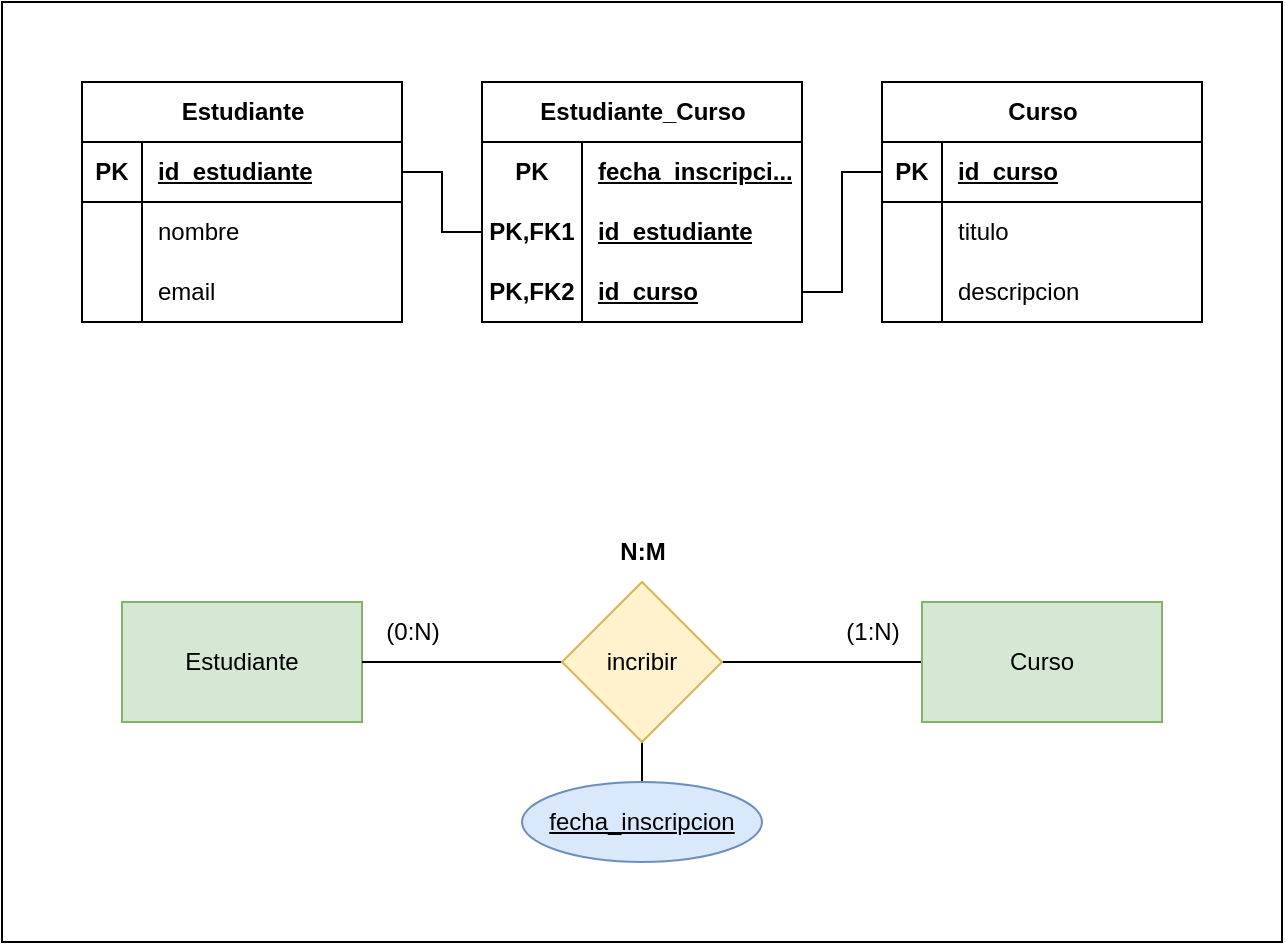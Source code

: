 <mxfile version="26.0.10">
  <diagram name="Page-1" id="O3MdSdaoH49J3x42yTjp">
    <mxGraphModel dx="911" dy="538" grid="1" gridSize="10" guides="1" tooltips="1" connect="1" arrows="1" fold="1" page="1" pageScale="1" pageWidth="850" pageHeight="1100" math="0" shadow="0">
      <root>
        <mxCell id="0" />
        <mxCell id="1" parent="0" />
        <mxCell id="1X3dvqTZtCvNG0wy2vA2-63" value="" style="group" vertex="1" connectable="0" parent="1">
          <mxGeometry width="640" height="470" as="geometry" />
        </mxCell>
        <mxCell id="1X3dvqTZtCvNG0wy2vA2-62" value="" style="rounded=0;whiteSpace=wrap;html=1;" vertex="1" parent="1X3dvqTZtCvNG0wy2vA2-63">
          <mxGeometry width="640" height="470" as="geometry" />
        </mxCell>
        <mxCell id="1X3dvqTZtCvNG0wy2vA2-1" value="Estudiante" style="rounded=0;whiteSpace=wrap;html=1;fillColor=#d5e8d4;strokeColor=#82b366;" vertex="1" parent="1X3dvqTZtCvNG0wy2vA2-63">
          <mxGeometry x="60" y="300" width="120" height="60" as="geometry" />
        </mxCell>
        <mxCell id="1X3dvqTZtCvNG0wy2vA2-4" style="edgeStyle=orthogonalEdgeStyle;rounded=0;orthogonalLoop=1;jettySize=auto;html=1;exitX=1;exitY=0.5;exitDx=0;exitDy=0;entryX=0;entryY=0.5;entryDx=0;entryDy=0;endArrow=none;startFill=0;" edge="1" parent="1X3dvqTZtCvNG0wy2vA2-63" source="1X3dvqTZtCvNG0wy2vA2-2" target="1X3dvqTZtCvNG0wy2vA2-3">
          <mxGeometry relative="1" as="geometry" />
        </mxCell>
        <mxCell id="1X3dvqTZtCvNG0wy2vA2-5" style="edgeStyle=orthogonalEdgeStyle;rounded=0;orthogonalLoop=1;jettySize=auto;html=1;exitX=0;exitY=0.5;exitDx=0;exitDy=0;entryX=1;entryY=0.5;entryDx=0;entryDy=0;endArrow=none;startFill=0;" edge="1" parent="1X3dvqTZtCvNG0wy2vA2-63" source="1X3dvqTZtCvNG0wy2vA2-2" target="1X3dvqTZtCvNG0wy2vA2-1">
          <mxGeometry relative="1" as="geometry" />
        </mxCell>
        <mxCell id="1X3dvqTZtCvNG0wy2vA2-61" style="edgeStyle=orthogonalEdgeStyle;rounded=0;orthogonalLoop=1;jettySize=auto;html=1;exitX=0.5;exitY=1;exitDx=0;exitDy=0;entryX=0.5;entryY=0;entryDx=0;entryDy=0;endArrow=none;startFill=0;" edge="1" parent="1X3dvqTZtCvNG0wy2vA2-63" source="1X3dvqTZtCvNG0wy2vA2-2" target="1X3dvqTZtCvNG0wy2vA2-60">
          <mxGeometry relative="1" as="geometry" />
        </mxCell>
        <mxCell id="1X3dvqTZtCvNG0wy2vA2-2" value="incribir" style="rhombus;whiteSpace=wrap;html=1;fillColor=#fff2cc;strokeColor=#d6b656;" vertex="1" parent="1X3dvqTZtCvNG0wy2vA2-63">
          <mxGeometry x="280" y="290" width="80" height="80" as="geometry" />
        </mxCell>
        <mxCell id="1X3dvqTZtCvNG0wy2vA2-3" value="Curso" style="rounded=0;whiteSpace=wrap;html=1;fillColor=#d5e8d4;strokeColor=#82b366;" vertex="1" parent="1X3dvqTZtCvNG0wy2vA2-63">
          <mxGeometry x="460" y="300" width="120" height="60" as="geometry" />
        </mxCell>
        <mxCell id="1X3dvqTZtCvNG0wy2vA2-6" value="(1:N)" style="text;html=1;align=center;verticalAlign=middle;resizable=0;points=[];autosize=1;strokeColor=none;fillColor=none;" vertex="1" parent="1X3dvqTZtCvNG0wy2vA2-63">
          <mxGeometry x="410" y="300" width="50" height="30" as="geometry" />
        </mxCell>
        <mxCell id="1X3dvqTZtCvNG0wy2vA2-7" value="(0:N)" style="text;html=1;align=center;verticalAlign=middle;resizable=0;points=[];autosize=1;strokeColor=none;fillColor=none;" vertex="1" parent="1X3dvqTZtCvNG0wy2vA2-63">
          <mxGeometry x="180" y="300" width="50" height="30" as="geometry" />
        </mxCell>
        <mxCell id="1X3dvqTZtCvNG0wy2vA2-8" value="N:M" style="text;html=1;align=center;verticalAlign=middle;resizable=0;points=[];autosize=1;strokeColor=none;fillColor=none;fontStyle=1" vertex="1" parent="1X3dvqTZtCvNG0wy2vA2-63">
          <mxGeometry x="295" y="260" width="50" height="30" as="geometry" />
        </mxCell>
        <mxCell id="1X3dvqTZtCvNG0wy2vA2-9" value="Estudiante" style="shape=table;startSize=30;container=1;collapsible=1;childLayout=tableLayout;fixedRows=1;rowLines=0;fontStyle=1;align=center;resizeLast=1;html=1;" vertex="1" parent="1X3dvqTZtCvNG0wy2vA2-63">
          <mxGeometry x="40" y="40" width="160" height="120" as="geometry" />
        </mxCell>
        <mxCell id="1X3dvqTZtCvNG0wy2vA2-10" value="" style="shape=tableRow;horizontal=0;startSize=0;swimlaneHead=0;swimlaneBody=0;fillColor=none;collapsible=0;dropTarget=0;points=[[0,0.5],[1,0.5]];portConstraint=eastwest;top=0;left=0;right=0;bottom=1;" vertex="1" parent="1X3dvqTZtCvNG0wy2vA2-9">
          <mxGeometry y="30" width="160" height="30" as="geometry" />
        </mxCell>
        <mxCell id="1X3dvqTZtCvNG0wy2vA2-11" value="PK" style="shape=partialRectangle;connectable=0;fillColor=none;top=0;left=0;bottom=0;right=0;fontStyle=1;overflow=hidden;whiteSpace=wrap;html=1;" vertex="1" parent="1X3dvqTZtCvNG0wy2vA2-10">
          <mxGeometry width="30" height="30" as="geometry">
            <mxRectangle width="30" height="30" as="alternateBounds" />
          </mxGeometry>
        </mxCell>
        <mxCell id="1X3dvqTZtCvNG0wy2vA2-12" value="id_estudiante" style="shape=partialRectangle;connectable=0;fillColor=none;top=0;left=0;bottom=0;right=0;align=left;spacingLeft=6;fontStyle=5;overflow=hidden;whiteSpace=wrap;html=1;" vertex="1" parent="1X3dvqTZtCvNG0wy2vA2-10">
          <mxGeometry x="30" width="130" height="30" as="geometry">
            <mxRectangle width="130" height="30" as="alternateBounds" />
          </mxGeometry>
        </mxCell>
        <mxCell id="1X3dvqTZtCvNG0wy2vA2-13" value="" style="shape=tableRow;horizontal=0;startSize=0;swimlaneHead=0;swimlaneBody=0;fillColor=none;collapsible=0;dropTarget=0;points=[[0,0.5],[1,0.5]];portConstraint=eastwest;top=0;left=0;right=0;bottom=0;" vertex="1" parent="1X3dvqTZtCvNG0wy2vA2-9">
          <mxGeometry y="60" width="160" height="30" as="geometry" />
        </mxCell>
        <mxCell id="1X3dvqTZtCvNG0wy2vA2-14" value="" style="shape=partialRectangle;connectable=0;fillColor=none;top=0;left=0;bottom=0;right=0;editable=1;overflow=hidden;whiteSpace=wrap;html=1;" vertex="1" parent="1X3dvqTZtCvNG0wy2vA2-13">
          <mxGeometry width="30" height="30" as="geometry">
            <mxRectangle width="30" height="30" as="alternateBounds" />
          </mxGeometry>
        </mxCell>
        <mxCell id="1X3dvqTZtCvNG0wy2vA2-15" value="nombre" style="shape=partialRectangle;connectable=0;fillColor=none;top=0;left=0;bottom=0;right=0;align=left;spacingLeft=6;overflow=hidden;whiteSpace=wrap;html=1;" vertex="1" parent="1X3dvqTZtCvNG0wy2vA2-13">
          <mxGeometry x="30" width="130" height="30" as="geometry">
            <mxRectangle width="130" height="30" as="alternateBounds" />
          </mxGeometry>
        </mxCell>
        <mxCell id="1X3dvqTZtCvNG0wy2vA2-16" value="" style="shape=tableRow;horizontal=0;startSize=0;swimlaneHead=0;swimlaneBody=0;fillColor=none;collapsible=0;dropTarget=0;points=[[0,0.5],[1,0.5]];portConstraint=eastwest;top=0;left=0;right=0;bottom=0;" vertex="1" parent="1X3dvqTZtCvNG0wy2vA2-9">
          <mxGeometry y="90" width="160" height="30" as="geometry" />
        </mxCell>
        <mxCell id="1X3dvqTZtCvNG0wy2vA2-17" value="" style="shape=partialRectangle;connectable=0;fillColor=none;top=0;left=0;bottom=0;right=0;editable=1;overflow=hidden;whiteSpace=wrap;html=1;" vertex="1" parent="1X3dvqTZtCvNG0wy2vA2-16">
          <mxGeometry width="30" height="30" as="geometry">
            <mxRectangle width="30" height="30" as="alternateBounds" />
          </mxGeometry>
        </mxCell>
        <mxCell id="1X3dvqTZtCvNG0wy2vA2-18" value="email" style="shape=partialRectangle;connectable=0;fillColor=none;top=0;left=0;bottom=0;right=0;align=left;spacingLeft=6;overflow=hidden;whiteSpace=wrap;html=1;" vertex="1" parent="1X3dvqTZtCvNG0wy2vA2-16">
          <mxGeometry x="30" width="130" height="30" as="geometry">
            <mxRectangle width="130" height="30" as="alternateBounds" />
          </mxGeometry>
        </mxCell>
        <mxCell id="1X3dvqTZtCvNG0wy2vA2-32" value="Estudiante_Curso" style="shape=table;startSize=30;container=1;collapsible=1;childLayout=tableLayout;fixedRows=1;rowLines=0;fontStyle=1;align=center;resizeLast=1;html=1;" vertex="1" parent="1X3dvqTZtCvNG0wy2vA2-63">
          <mxGeometry x="240" y="40" width="160" height="120" as="geometry" />
        </mxCell>
        <mxCell id="1X3dvqTZtCvNG0wy2vA2-33" value="" style="shape=tableRow;horizontal=0;startSize=0;swimlaneHead=0;swimlaneBody=0;fillColor=none;collapsible=0;dropTarget=0;points=[[0,0.5],[1,0.5]];portConstraint=eastwest;top=0;left=0;right=0;bottom=0;" vertex="1" parent="1X3dvqTZtCvNG0wy2vA2-32">
          <mxGeometry y="30" width="160" height="30" as="geometry" />
        </mxCell>
        <mxCell id="1X3dvqTZtCvNG0wy2vA2-34" value="PK" style="shape=partialRectangle;connectable=0;fillColor=none;top=0;left=0;bottom=0;right=0;fontStyle=1;overflow=hidden;whiteSpace=wrap;html=1;" vertex="1" parent="1X3dvqTZtCvNG0wy2vA2-33">
          <mxGeometry width="50" height="30" as="geometry">
            <mxRectangle width="50" height="30" as="alternateBounds" />
          </mxGeometry>
        </mxCell>
        <mxCell id="1X3dvqTZtCvNG0wy2vA2-35" value="fecha_inscripci..." style="shape=partialRectangle;connectable=0;fillColor=none;top=0;left=0;bottom=0;right=0;align=left;spacingLeft=6;fontStyle=5;overflow=hidden;whiteSpace=wrap;html=1;" vertex="1" parent="1X3dvqTZtCvNG0wy2vA2-33">
          <mxGeometry x="50" width="110" height="30" as="geometry">
            <mxRectangle width="110" height="30" as="alternateBounds" />
          </mxGeometry>
        </mxCell>
        <mxCell id="1X3dvqTZtCvNG0wy2vA2-52" value="" style="shape=tableRow;horizontal=0;startSize=0;swimlaneHead=0;swimlaneBody=0;fillColor=none;collapsible=0;dropTarget=0;points=[[0,0.5],[1,0.5]];portConstraint=eastwest;top=0;left=0;right=0;bottom=0;" vertex="1" parent="1X3dvqTZtCvNG0wy2vA2-32">
          <mxGeometry y="60" width="160" height="30" as="geometry" />
        </mxCell>
        <mxCell id="1X3dvqTZtCvNG0wy2vA2-53" value="PK,FK1" style="shape=partialRectangle;connectable=0;fillColor=none;top=0;left=0;bottom=0;right=0;fontStyle=1;overflow=hidden;whiteSpace=wrap;html=1;" vertex="1" parent="1X3dvqTZtCvNG0wy2vA2-52">
          <mxGeometry width="50" height="30" as="geometry">
            <mxRectangle width="50" height="30" as="alternateBounds" />
          </mxGeometry>
        </mxCell>
        <mxCell id="1X3dvqTZtCvNG0wy2vA2-54" value="id_estudiante" style="shape=partialRectangle;connectable=0;fillColor=none;top=0;left=0;bottom=0;right=0;align=left;spacingLeft=6;fontStyle=5;overflow=hidden;whiteSpace=wrap;html=1;" vertex="1" parent="1X3dvqTZtCvNG0wy2vA2-52">
          <mxGeometry x="50" width="110" height="30" as="geometry">
            <mxRectangle width="110" height="30" as="alternateBounds" />
          </mxGeometry>
        </mxCell>
        <mxCell id="1X3dvqTZtCvNG0wy2vA2-55" value="" style="shape=tableRow;horizontal=0;startSize=0;swimlaneHead=0;swimlaneBody=0;fillColor=none;collapsible=0;dropTarget=0;points=[[0,0.5],[1,0.5]];portConstraint=eastwest;top=0;left=0;right=0;bottom=1;" vertex="1" parent="1X3dvqTZtCvNG0wy2vA2-32">
          <mxGeometry y="90" width="160" height="30" as="geometry" />
        </mxCell>
        <mxCell id="1X3dvqTZtCvNG0wy2vA2-56" value="PK,FK2" style="shape=partialRectangle;connectable=0;fillColor=none;top=0;left=0;bottom=0;right=0;fontStyle=1;overflow=hidden;whiteSpace=wrap;html=1;" vertex="1" parent="1X3dvqTZtCvNG0wy2vA2-55">
          <mxGeometry width="50" height="30" as="geometry">
            <mxRectangle width="50" height="30" as="alternateBounds" />
          </mxGeometry>
        </mxCell>
        <mxCell id="1X3dvqTZtCvNG0wy2vA2-57" value="id_curso" style="shape=partialRectangle;connectable=0;fillColor=none;top=0;left=0;bottom=0;right=0;align=left;spacingLeft=6;fontStyle=5;overflow=hidden;whiteSpace=wrap;html=1;" vertex="1" parent="1X3dvqTZtCvNG0wy2vA2-55">
          <mxGeometry x="50" width="110" height="30" as="geometry">
            <mxRectangle width="110" height="30" as="alternateBounds" />
          </mxGeometry>
        </mxCell>
        <mxCell id="1X3dvqTZtCvNG0wy2vA2-42" value="Curso" style="shape=table;startSize=30;container=1;collapsible=1;childLayout=tableLayout;fixedRows=1;rowLines=0;fontStyle=1;align=center;resizeLast=1;html=1;" vertex="1" parent="1X3dvqTZtCvNG0wy2vA2-63">
          <mxGeometry x="440" y="40" width="160" height="120" as="geometry" />
        </mxCell>
        <mxCell id="1X3dvqTZtCvNG0wy2vA2-43" value="" style="shape=tableRow;horizontal=0;startSize=0;swimlaneHead=0;swimlaneBody=0;fillColor=none;collapsible=0;dropTarget=0;points=[[0,0.5],[1,0.5]];portConstraint=eastwest;top=0;left=0;right=0;bottom=1;" vertex="1" parent="1X3dvqTZtCvNG0wy2vA2-42">
          <mxGeometry y="30" width="160" height="30" as="geometry" />
        </mxCell>
        <mxCell id="1X3dvqTZtCvNG0wy2vA2-44" value="PK" style="shape=partialRectangle;connectable=0;fillColor=none;top=0;left=0;bottom=0;right=0;fontStyle=1;overflow=hidden;whiteSpace=wrap;html=1;" vertex="1" parent="1X3dvqTZtCvNG0wy2vA2-43">
          <mxGeometry width="30" height="30" as="geometry">
            <mxRectangle width="30" height="30" as="alternateBounds" />
          </mxGeometry>
        </mxCell>
        <mxCell id="1X3dvqTZtCvNG0wy2vA2-45" value="id_curso" style="shape=partialRectangle;connectable=0;fillColor=none;top=0;left=0;bottom=0;right=0;align=left;spacingLeft=6;fontStyle=5;overflow=hidden;whiteSpace=wrap;html=1;" vertex="1" parent="1X3dvqTZtCvNG0wy2vA2-43">
          <mxGeometry x="30" width="130" height="30" as="geometry">
            <mxRectangle width="130" height="30" as="alternateBounds" />
          </mxGeometry>
        </mxCell>
        <mxCell id="1X3dvqTZtCvNG0wy2vA2-46" value="" style="shape=tableRow;horizontal=0;startSize=0;swimlaneHead=0;swimlaneBody=0;fillColor=none;collapsible=0;dropTarget=0;points=[[0,0.5],[1,0.5]];portConstraint=eastwest;top=0;left=0;right=0;bottom=0;" vertex="1" parent="1X3dvqTZtCvNG0wy2vA2-42">
          <mxGeometry y="60" width="160" height="30" as="geometry" />
        </mxCell>
        <mxCell id="1X3dvqTZtCvNG0wy2vA2-47" value="" style="shape=partialRectangle;connectable=0;fillColor=none;top=0;left=0;bottom=0;right=0;editable=1;overflow=hidden;whiteSpace=wrap;html=1;" vertex="1" parent="1X3dvqTZtCvNG0wy2vA2-46">
          <mxGeometry width="30" height="30" as="geometry">
            <mxRectangle width="30" height="30" as="alternateBounds" />
          </mxGeometry>
        </mxCell>
        <mxCell id="1X3dvqTZtCvNG0wy2vA2-48" value="titulo" style="shape=partialRectangle;connectable=0;fillColor=none;top=0;left=0;bottom=0;right=0;align=left;spacingLeft=6;overflow=hidden;whiteSpace=wrap;html=1;" vertex="1" parent="1X3dvqTZtCvNG0wy2vA2-46">
          <mxGeometry x="30" width="130" height="30" as="geometry">
            <mxRectangle width="130" height="30" as="alternateBounds" />
          </mxGeometry>
        </mxCell>
        <mxCell id="1X3dvqTZtCvNG0wy2vA2-49" value="" style="shape=tableRow;horizontal=0;startSize=0;swimlaneHead=0;swimlaneBody=0;fillColor=none;collapsible=0;dropTarget=0;points=[[0,0.5],[1,0.5]];portConstraint=eastwest;top=0;left=0;right=0;bottom=0;" vertex="1" parent="1X3dvqTZtCvNG0wy2vA2-42">
          <mxGeometry y="90" width="160" height="30" as="geometry" />
        </mxCell>
        <mxCell id="1X3dvqTZtCvNG0wy2vA2-50" value="" style="shape=partialRectangle;connectable=0;fillColor=none;top=0;left=0;bottom=0;right=0;editable=1;overflow=hidden;whiteSpace=wrap;html=1;" vertex="1" parent="1X3dvqTZtCvNG0wy2vA2-49">
          <mxGeometry width="30" height="30" as="geometry">
            <mxRectangle width="30" height="30" as="alternateBounds" />
          </mxGeometry>
        </mxCell>
        <mxCell id="1X3dvqTZtCvNG0wy2vA2-51" value="descripcion" style="shape=partialRectangle;connectable=0;fillColor=none;top=0;left=0;bottom=0;right=0;align=left;spacingLeft=6;overflow=hidden;whiteSpace=wrap;html=1;" vertex="1" parent="1X3dvqTZtCvNG0wy2vA2-49">
          <mxGeometry x="30" width="130" height="30" as="geometry">
            <mxRectangle width="130" height="30" as="alternateBounds" />
          </mxGeometry>
        </mxCell>
        <mxCell id="1X3dvqTZtCvNG0wy2vA2-58" style="edgeStyle=orthogonalEdgeStyle;rounded=0;orthogonalLoop=1;jettySize=auto;html=1;exitX=1;exitY=0.5;exitDx=0;exitDy=0;entryX=0;entryY=0.5;entryDx=0;entryDy=0;endArrow=none;startFill=0;" edge="1" parent="1X3dvqTZtCvNG0wy2vA2-63" source="1X3dvqTZtCvNG0wy2vA2-10" target="1X3dvqTZtCvNG0wy2vA2-52">
          <mxGeometry relative="1" as="geometry" />
        </mxCell>
        <mxCell id="1X3dvqTZtCvNG0wy2vA2-59" style="edgeStyle=orthogonalEdgeStyle;rounded=0;orthogonalLoop=1;jettySize=auto;html=1;exitX=0;exitY=0.5;exitDx=0;exitDy=0;entryX=1;entryY=0.5;entryDx=0;entryDy=0;endArrow=none;startFill=0;" edge="1" parent="1X3dvqTZtCvNG0wy2vA2-63" source="1X3dvqTZtCvNG0wy2vA2-43" target="1X3dvqTZtCvNG0wy2vA2-55">
          <mxGeometry relative="1" as="geometry" />
        </mxCell>
        <mxCell id="1X3dvqTZtCvNG0wy2vA2-60" value="fecha_inscripcion" style="ellipse;whiteSpace=wrap;html=1;fillColor=#dae8fc;strokeColor=#6c8ebf;fontStyle=4" vertex="1" parent="1X3dvqTZtCvNG0wy2vA2-63">
          <mxGeometry x="260" y="390" width="120" height="40" as="geometry" />
        </mxCell>
      </root>
    </mxGraphModel>
  </diagram>
</mxfile>
